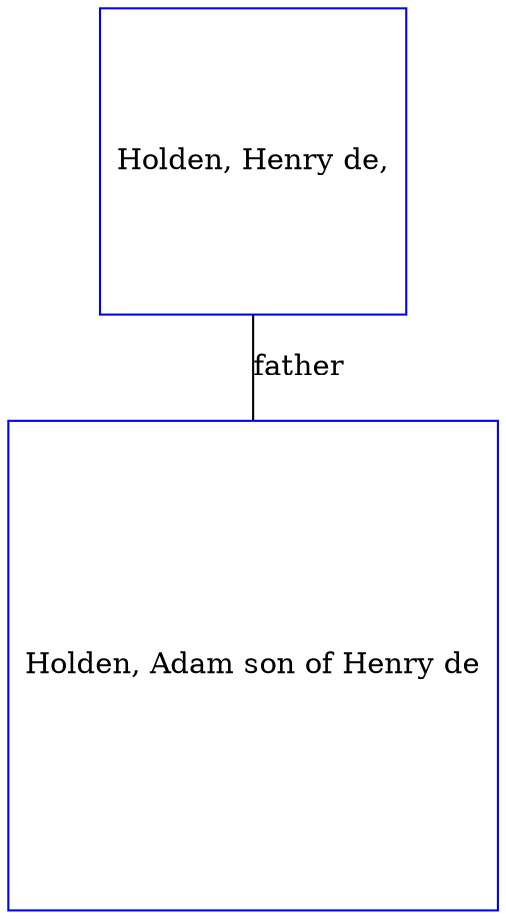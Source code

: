 digraph D {
    edge [dir=none];    node [shape=box];    "009545"   [label="Holden, Adam son of Henry de", shape=box, regular=1, color="blue"] ;
"009546"   [label="Holden, Henry de,", shape=box, regular=1, color="blue"] ;
009546->009545 [label="father",arrowsize=0.0]; 
}